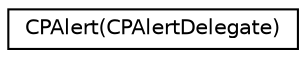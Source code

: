digraph "Graphical Class Hierarchy"
{
  edge [fontname="Helvetica",fontsize="10",labelfontname="Helvetica",labelfontsize="10"];
  node [fontname="Helvetica",fontsize="10",shape=record];
  rankdir="LR";
  Node1 [label="CPAlert(CPAlertDelegate)",height=0.2,width=0.4,color="black", fillcolor="white", style="filled",URL="$category_c_p_alert_07_c_p_alert_delegate_08.html"];
}
